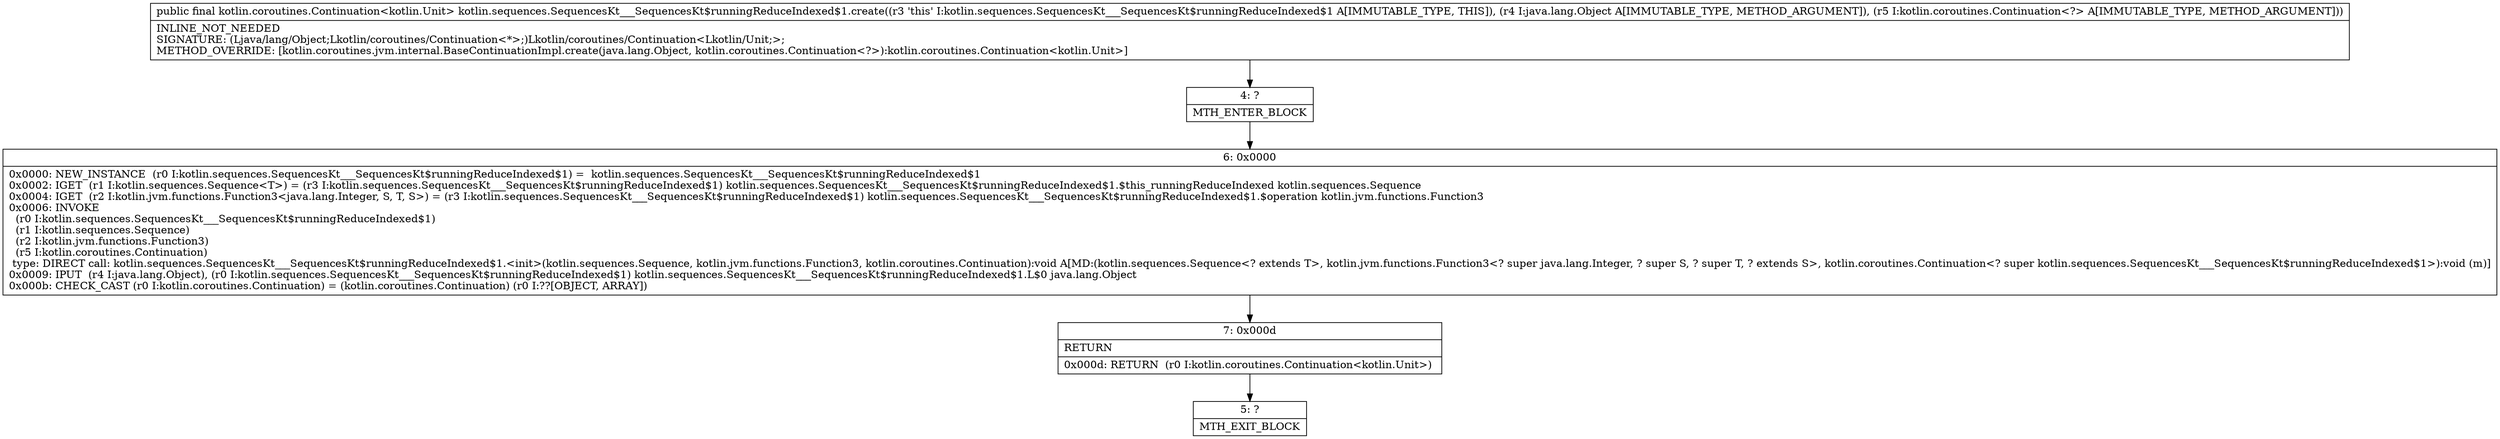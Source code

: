 digraph "CFG forkotlin.sequences.SequencesKt___SequencesKt$runningReduceIndexed$1.create(Ljava\/lang\/Object;Lkotlin\/coroutines\/Continuation;)Lkotlin\/coroutines\/Continuation;" {
Node_4 [shape=record,label="{4\:\ ?|MTH_ENTER_BLOCK\l}"];
Node_6 [shape=record,label="{6\:\ 0x0000|0x0000: NEW_INSTANCE  (r0 I:kotlin.sequences.SequencesKt___SequencesKt$runningReduceIndexed$1) =  kotlin.sequences.SequencesKt___SequencesKt$runningReduceIndexed$1 \l0x0002: IGET  (r1 I:kotlin.sequences.Sequence\<T\>) = (r3 I:kotlin.sequences.SequencesKt___SequencesKt$runningReduceIndexed$1) kotlin.sequences.SequencesKt___SequencesKt$runningReduceIndexed$1.$this_runningReduceIndexed kotlin.sequences.Sequence \l0x0004: IGET  (r2 I:kotlin.jvm.functions.Function3\<java.lang.Integer, S, T, S\>) = (r3 I:kotlin.sequences.SequencesKt___SequencesKt$runningReduceIndexed$1) kotlin.sequences.SequencesKt___SequencesKt$runningReduceIndexed$1.$operation kotlin.jvm.functions.Function3 \l0x0006: INVOKE  \l  (r0 I:kotlin.sequences.SequencesKt___SequencesKt$runningReduceIndexed$1)\l  (r1 I:kotlin.sequences.Sequence)\l  (r2 I:kotlin.jvm.functions.Function3)\l  (r5 I:kotlin.coroutines.Continuation)\l type: DIRECT call: kotlin.sequences.SequencesKt___SequencesKt$runningReduceIndexed$1.\<init\>(kotlin.sequences.Sequence, kotlin.jvm.functions.Function3, kotlin.coroutines.Continuation):void A[MD:(kotlin.sequences.Sequence\<? extends T\>, kotlin.jvm.functions.Function3\<? super java.lang.Integer, ? super S, ? super T, ? extends S\>, kotlin.coroutines.Continuation\<? super kotlin.sequences.SequencesKt___SequencesKt$runningReduceIndexed$1\>):void (m)]\l0x0009: IPUT  (r4 I:java.lang.Object), (r0 I:kotlin.sequences.SequencesKt___SequencesKt$runningReduceIndexed$1) kotlin.sequences.SequencesKt___SequencesKt$runningReduceIndexed$1.L$0 java.lang.Object \l0x000b: CHECK_CAST (r0 I:kotlin.coroutines.Continuation) = (kotlin.coroutines.Continuation) (r0 I:??[OBJECT, ARRAY]) \l}"];
Node_7 [shape=record,label="{7\:\ 0x000d|RETURN\l|0x000d: RETURN  (r0 I:kotlin.coroutines.Continuation\<kotlin.Unit\>) \l}"];
Node_5 [shape=record,label="{5\:\ ?|MTH_EXIT_BLOCK\l}"];
MethodNode[shape=record,label="{public final kotlin.coroutines.Continuation\<kotlin.Unit\> kotlin.sequences.SequencesKt___SequencesKt$runningReduceIndexed$1.create((r3 'this' I:kotlin.sequences.SequencesKt___SequencesKt$runningReduceIndexed$1 A[IMMUTABLE_TYPE, THIS]), (r4 I:java.lang.Object A[IMMUTABLE_TYPE, METHOD_ARGUMENT]), (r5 I:kotlin.coroutines.Continuation\<?\> A[IMMUTABLE_TYPE, METHOD_ARGUMENT]))  | INLINE_NOT_NEEDED\lSIGNATURE: (Ljava\/lang\/Object;Lkotlin\/coroutines\/Continuation\<*\>;)Lkotlin\/coroutines\/Continuation\<Lkotlin\/Unit;\>;\lMETHOD_OVERRIDE: [kotlin.coroutines.jvm.internal.BaseContinuationImpl.create(java.lang.Object, kotlin.coroutines.Continuation\<?\>):kotlin.coroutines.Continuation\<kotlin.Unit\>]\l}"];
MethodNode -> Node_4;Node_4 -> Node_6;
Node_6 -> Node_7;
Node_7 -> Node_5;
}

